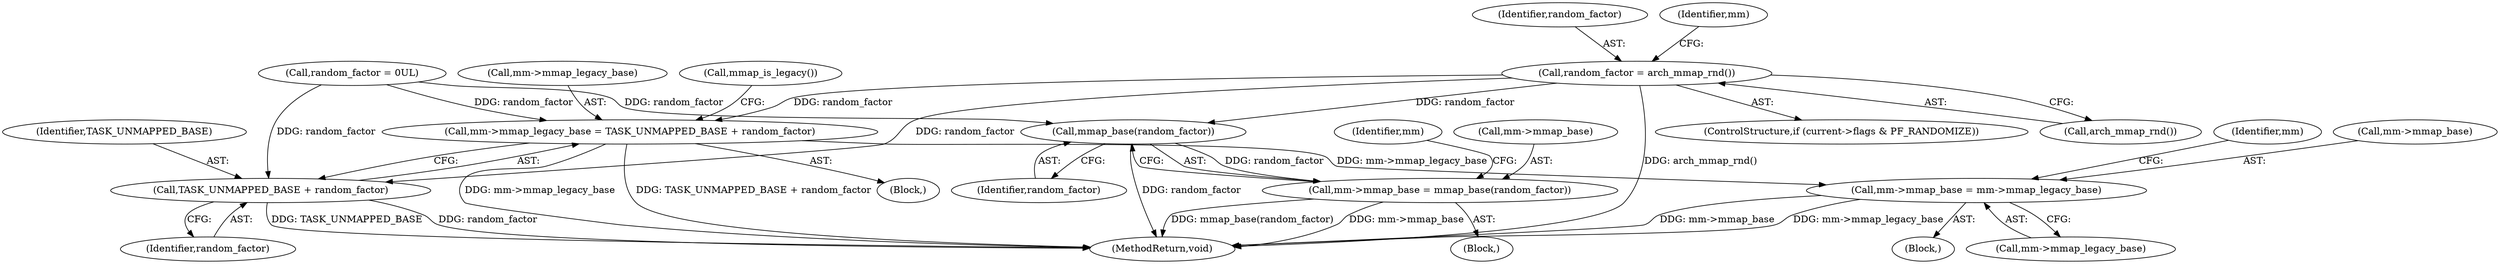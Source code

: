 digraph "0_linux_8b8addf891de8a00e4d39fc32f93f7c5eb8feceb@API" {
"1000113" [label="(Call,random_factor = arch_mmap_rnd())"];
"1000116" [label="(Call,mm->mmap_legacy_base = TASK_UNMAPPED_BASE + random_factor)"];
"1000126" [label="(Call,mm->mmap_base = mm->mmap_legacy_base)"];
"1000120" [label="(Call,TASK_UNMAPPED_BASE + random_factor)"];
"1000144" [label="(Call,mmap_base(random_factor))"];
"1000140" [label="(Call,mm->mmap_base = mmap_base(random_factor))"];
"1000116" [label="(Call,mm->mmap_legacy_base = TASK_UNMAPPED_BASE + random_factor)"];
"1000130" [label="(Call,mm->mmap_legacy_base)"];
"1000117" [label="(Call,mm->mmap_legacy_base)"];
"1000125" [label="(Block,)"];
"1000102" [label="(Block,)"];
"1000145" [label="(Identifier,random_factor)"];
"1000151" [label="(MethodReturn,void)"];
"1000114" [label="(Identifier,random_factor)"];
"1000120" [label="(Call,TASK_UNMAPPED_BASE + random_factor)"];
"1000115" [label="(Call,arch_mmap_rnd())"];
"1000144" [label="(Call,mmap_base(random_factor))"];
"1000127" [label="(Call,mm->mmap_base)"];
"1000124" [label="(Call,mmap_is_legacy())"];
"1000118" [label="(Identifier,mm)"];
"1000113" [label="(Call,random_factor = arch_mmap_rnd())"];
"1000141" [label="(Call,mm->mmap_base)"];
"1000135" [label="(Identifier,mm)"];
"1000107" [label="(ControlStructure,if (current->flags & PF_RANDOMIZE))"];
"1000121" [label="(Identifier,TASK_UNMAPPED_BASE)"];
"1000139" [label="(Block,)"];
"1000122" [label="(Identifier,random_factor)"];
"1000148" [label="(Identifier,mm)"];
"1000126" [label="(Call,mm->mmap_base = mm->mmap_legacy_base)"];
"1000104" [label="(Call,random_factor = 0UL)"];
"1000140" [label="(Call,mm->mmap_base = mmap_base(random_factor))"];
"1000113" -> "1000107"  [label="AST: "];
"1000113" -> "1000115"  [label="CFG: "];
"1000114" -> "1000113"  [label="AST: "];
"1000115" -> "1000113"  [label="AST: "];
"1000118" -> "1000113"  [label="CFG: "];
"1000113" -> "1000151"  [label="DDG: arch_mmap_rnd()"];
"1000113" -> "1000116"  [label="DDG: random_factor"];
"1000113" -> "1000120"  [label="DDG: random_factor"];
"1000113" -> "1000144"  [label="DDG: random_factor"];
"1000116" -> "1000102"  [label="AST: "];
"1000116" -> "1000120"  [label="CFG: "];
"1000117" -> "1000116"  [label="AST: "];
"1000120" -> "1000116"  [label="AST: "];
"1000124" -> "1000116"  [label="CFG: "];
"1000116" -> "1000151"  [label="DDG: mm->mmap_legacy_base"];
"1000116" -> "1000151"  [label="DDG: TASK_UNMAPPED_BASE + random_factor"];
"1000104" -> "1000116"  [label="DDG: random_factor"];
"1000116" -> "1000126"  [label="DDG: mm->mmap_legacy_base"];
"1000126" -> "1000125"  [label="AST: "];
"1000126" -> "1000130"  [label="CFG: "];
"1000127" -> "1000126"  [label="AST: "];
"1000130" -> "1000126"  [label="AST: "];
"1000135" -> "1000126"  [label="CFG: "];
"1000126" -> "1000151"  [label="DDG: mm->mmap_base"];
"1000126" -> "1000151"  [label="DDG: mm->mmap_legacy_base"];
"1000120" -> "1000122"  [label="CFG: "];
"1000121" -> "1000120"  [label="AST: "];
"1000122" -> "1000120"  [label="AST: "];
"1000120" -> "1000151"  [label="DDG: TASK_UNMAPPED_BASE"];
"1000120" -> "1000151"  [label="DDG: random_factor"];
"1000104" -> "1000120"  [label="DDG: random_factor"];
"1000144" -> "1000140"  [label="AST: "];
"1000144" -> "1000145"  [label="CFG: "];
"1000145" -> "1000144"  [label="AST: "];
"1000140" -> "1000144"  [label="CFG: "];
"1000144" -> "1000151"  [label="DDG: random_factor"];
"1000144" -> "1000140"  [label="DDG: random_factor"];
"1000104" -> "1000144"  [label="DDG: random_factor"];
"1000140" -> "1000139"  [label="AST: "];
"1000141" -> "1000140"  [label="AST: "];
"1000148" -> "1000140"  [label="CFG: "];
"1000140" -> "1000151"  [label="DDG: mm->mmap_base"];
"1000140" -> "1000151"  [label="DDG: mmap_base(random_factor)"];
}
